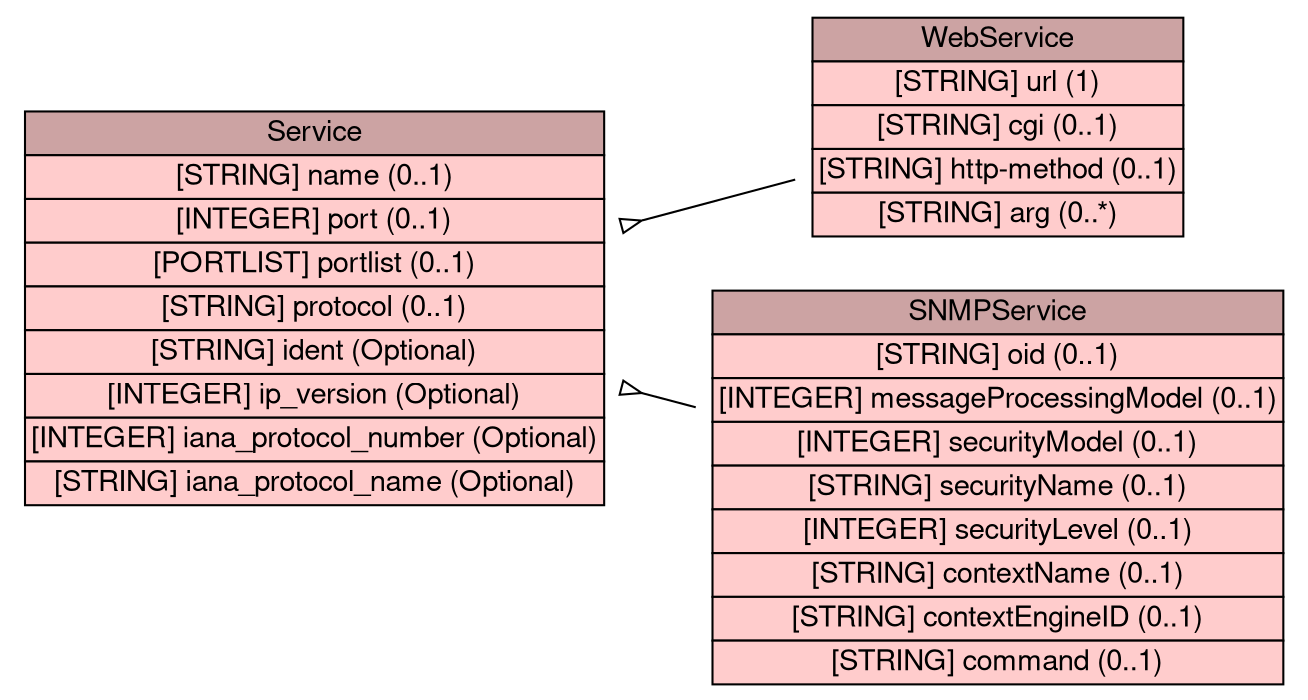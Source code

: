 digraph Service {
	graph [bb="0,0,619,328",
		rankdir=LR
	];
	node [label="\N"];
	Service	 [height=2.7361,
		label=<<table BORDER="0" CELLBORDER="1" CELLSPACING="0"> <tr> <td BGCOLOR="#cca3a3" HREF="/idmef_parser/IDMEFv2/Service.html" TITLE="The Service class describes network services on sources and targets. It can identify services by name, port, and protocol. When Service occurs as an aggregate class of Source, it is understood that the service is one from which activity of interest is originating; and that the service is &quot;attached&quot; to the Node, Process, and User information also contained in Source. Likewise, when Service occurs as an aggregate class of Target, it is understood that the service is one to which activity of interest is being directed; and that the service is &quot;attached&quot; to the Node, Process, and User information also contained in Target. If Service occurs in both Source and Target, then information in both locations should be the same. If information is the same in both locations and implementers wish to carry it in only one location, they should specify it as an aggregate of the Target class. "><FONT FACE="Nimbus Sans L">Service</FONT></td> </tr>" %<tr><td BGCOLOR="#FFCCCC"  HREF="/idmef_parser/IDMEFv2/Service.html" TITLE="The name of the service.  Whenever possible, the name from the IANA list of well-known ports SHOULD be used."><FONT FACE="Nimbus Sans L">[STRING] name (0..1)</FONT></td></tr>%<tr><td BGCOLOR="#FFCCCC"  HREF="/idmef_parser/IDMEFv2/Service.html" TITLE="The port number being used."><FONT FACE="Nimbus Sans L">[INTEGER] port (0..1)</FONT></td></tr>%<tr><td BGCOLOR="#FFCCCC"  HREF="/idmef_parser/IDMEFv2/Service.html" TITLE="A list of port numbers being used; see Section 3.2.8 for formatting rules.  If a portlist is given, the iana_protocol_number and iana_protocol_name MUST apply to all the elements of the list."><FONT FACE="Nimbus Sans L">[PORTLIST] portlist (0..1)</FONT></td></tr>%<tr><td BGCOLOR="#FFCCCC"  HREF="/idmef_parser/IDMEFv2/Service.html" TITLE="Additional information about the protocol being used.  The intent of the protocol field is to carry additional information related to the protocol being used when the &lt;Service&gt; attributes iana_protocol_number or/and iana_protocol_name are filed."><FONT FACE="Nimbus Sans L">[STRING] protocol (0..1)</FONT></td></tr>%<tr><td BGCOLOR="#FFCCCC"  HREF="/idmef_parser/IDMEFv2/Service.html" TITLE="A unique identifier for the service; see Section 3.2.9."><FONT FACE="Nimbus Sans L">[STRING] ident (Optional)</FONT></td></tr>%<tr><td BGCOLOR="#FFCCCC"  HREF="/idmef_parser/IDMEFv2/Service.html" TITLE="The IP version number."><FONT FACE="Nimbus Sans L">[INTEGER] ip_version (Optional)</FONT></td></tr>%<tr><td BGCOLOR="#FFCCCC"  HREF="/idmef_parser/IDMEFv2/Service.html" TITLE="The IANA protocol number."><FONT FACE="Nimbus Sans L">[INTEGER] iana_protocol_number (Optional)</FONT></td></tr>%<tr><td BGCOLOR="#FFCCCC"  HREF="/idmef_parser/IDMEFv2/Service.html" TITLE="The IANA protocol name."><FONT FACE="Nimbus Sans L">[STRING] iana_protocol_name (Optional)</FONT></td></tr>%</table>>,
		pos="146.5,184.5",
		shape=plaintext,
		width=4.0694];
	WebService	 [height=1.5694,
		label=<<table BORDER="0" CELLBORDER="1" CELLSPACING="0"> <tr> <td BGCOLOR="#cca3a3" HREF="/idmef_parser/IDMEFv2/WebService.html" TITLE="The WebService class carries additional information related to web traffic. "><FONT FACE="Nimbus Sans L">WebService</FONT></td> </tr>" %<tr><td BGCOLOR="#FFCCCC"  HREF="/idmef_parser/IDMEFv2/WebService.html" TITLE="The URL in the request."><FONT FACE="Nimbus Sans L">[STRING] url (1)</FONT></td></tr>%<tr><td BGCOLOR="#FFCCCC"  HREF="/idmef_parser/IDMEFv2/WebService.html" TITLE="The CGI script in the request, without arguments."><FONT FACE="Nimbus Sans L">[STRING] cgi (0..1)</FONT></td></tr>%<tr><td BGCOLOR="#FFCCCC"  HREF="/idmef_parser/IDMEFv2/WebService.html" TITLE="The HTTP method (PUT, GET) used in the request."><FONT FACE="Nimbus Sans L">[STRING] http-method (0..1)</FONT></td></tr>%<tr><td BGCOLOR="#FFCCCC"  HREF="/idmef_parser/IDMEFv2/WebService.html" TITLE="The arguments to the CGI script."><FONT FACE="Nimbus Sans L">[STRING] arg (0..*)</FONT></td></tr>%</table>>,
		pos="474,271.5",
		shape=plaintext,
		width=2.6806];
	Service -> WebService	 [arrowtail=invempty,
		dir=back,
		pos="s,293.01,223.42 302.75,226.01 328.23,232.78 353.94,239.61 377.43,245.85"];
	SNMPService	 [height=2.7361,
		label=<<table BORDER="0" CELLBORDER="1" CELLSPACING="0"> <tr> <td BGCOLOR="#cca3a3" HREF="/idmef_parser/IDMEFv2/SNMPService.html" TITLE="The SNMPService class carries additional information related to SNMP traffic. The aggregate classes composing SNMPService must be interpreted as described in RFC 3411 [15] and RFC 3584 [16]. "><FONT FACE="Nimbus Sans L">SNMPService</FONT></td> </tr>" %<tr><td BGCOLOR="#FFCCCC"  HREF="/idmef_parser/IDMEFv2/SNMPService.html" TITLE="The object identifier in the request."><FONT FACE="Nimbus Sans L">[STRING] oid (0..1)</FONT></td></tr>%<tr><td BGCOLOR="#FFCCCC"  HREF="/idmef_parser/IDMEFv2/SNMPService.html" TITLE="The SNMP version, typically 0 for SNMPv1, 1 for SNMPv2c, 2 for SNMPv2u and SNMPv2*, and 3 for SNMPv3; see RFC 3411 [15] Section 5 for appropriate values."><FONT FACE="Nimbus Sans L">[INTEGER] messageProcessingModel (0..1)</FONT></td></tr>%<tr><td BGCOLOR="#FFCCCC"  HREF="/idmef_parser/IDMEFv2/SNMPService.html" TITLE="The identification of the security model in use, typically 0 for any, 1 for SNMPv1, 2 for SNMPv2c, and 3 for USM; see RFC 3411 [15] Section 5 for appropriate values."><FONT FACE="Nimbus Sans L">[INTEGER] securityModel (0..1)</FONT></td></tr>%<tr><td BGCOLOR="#FFCCCC"  HREF="/idmef_parser/IDMEFv2/SNMPService.html" TITLE="The object&#39;s security name; see RFC 3411 [15] Section 3.2.2."><FONT FACE="Nimbus Sans L">[STRING] securityName (0..1)</FONT></td></tr>%<tr><td BGCOLOR="#FFCCCC"  HREF="/idmef_parser/IDMEFv2/SNMPService.html" TITLE="The security level of the SNMP request; see RFC 3411 [15] Section 3.4.3."><FONT FACE="Nimbus Sans L">[INTEGER] securityLevel (0..1)</FONT></td></tr>%<tr><td BGCOLOR="#FFCCCC"  HREF="/idmef_parser/IDMEFv2/SNMPService.html" TITLE="The object&#39;s context name; see RFC 3411 [15] Section 3.3.3."><FONT FACE="Nimbus Sans L">[STRING] contextName (0..1)</FONT></td></tr>%<tr><td BGCOLOR="#FFCCCC"  HREF="/idmef_parser/IDMEFv2/SNMPService.html" TITLE="The object&#39;s context engine identifier; see RFC 3411 [15] Section 3.3.2."><FONT FACE="Nimbus Sans L">[STRING] contextEngineID (0..1)</FONT></td></tr>%<tr><td BGCOLOR="#FFCCCC"  HREF="/idmef_parser/IDMEFv2/SNMPService.html" TITLE="The command sent to the SNMP server (GET, SET, etc.)."><FONT FACE="Nimbus Sans L">[STRING] command (0..1)</FONT></td></tr>%</table>>,
		pos="474,98.5",
		shape=plaintext,
		width=4.0278];
	Service -> SNMPService	 [arrowtail=invempty,
		dir=back,
		pos="s,293.01,146.03 302.81,143.45 311.51,141.17 320.23,138.88 328.89,136.61"];
}
